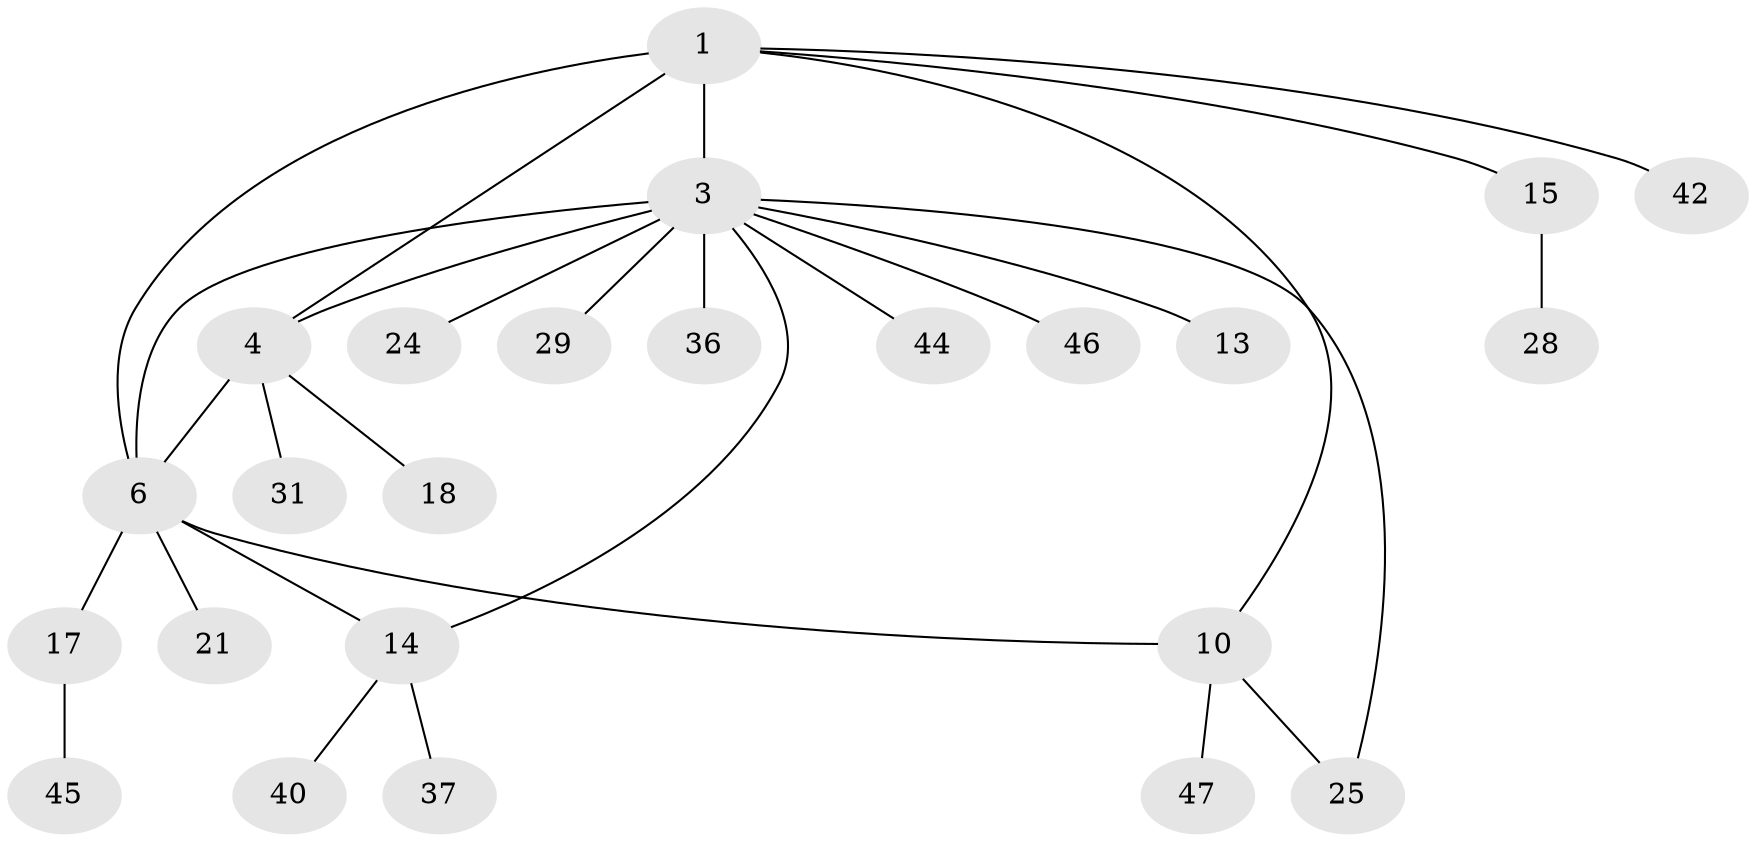 // original degree distribution, {3: 0.14285714285714285, 6: 0.061224489795918366, 5: 0.061224489795918366, 8: 0.02040816326530612, 4: 0.04081632653061224, 7: 0.02040816326530612, 1: 0.5510204081632653, 2: 0.10204081632653061}
// Generated by graph-tools (version 1.1) at 2025/15/03/09/25 04:15:46]
// undirected, 24 vertices, 29 edges
graph export_dot {
graph [start="1"]
  node [color=gray90,style=filled];
  1 [super="+5+2"];
  3 [super="+12+7"];
  4 [super="+38+39+27"];
  6 [super="+11+9"];
  10 [super="+32+33+19"];
  13;
  14 [super="+22+30+20+48+23"];
  15 [super="+16"];
  17 [super="+43"];
  18;
  21 [super="+41"];
  24 [super="+35"];
  25 [super="+26"];
  28;
  29;
  31;
  36;
  37;
  40;
  42;
  44;
  45;
  46;
  47;
  1 -- 4 [weight=2];
  1 -- 42;
  1 -- 6;
  1 -- 10;
  1 -- 15;
  1 -- 3 [weight=2];
  3 -- 4;
  3 -- 6 [weight=2];
  3 -- 46;
  3 -- 13;
  3 -- 36;
  3 -- 44;
  3 -- 14;
  3 -- 24;
  3 -- 25;
  3 -- 29;
  4 -- 18;
  4 -- 31;
  4 -- 6;
  6 -- 17;
  6 -- 21;
  6 -- 10;
  6 -- 14;
  10 -- 47;
  10 -- 25;
  14 -- 40;
  14 -- 37;
  15 -- 28;
  17 -- 45;
}
